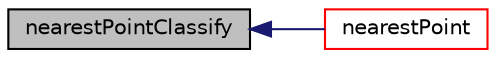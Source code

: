 digraph "nearestPointClassify"
{
  bgcolor="transparent";
  edge [fontname="Helvetica",fontsize="10",labelfontname="Helvetica",labelfontsize="10"];
  node [fontname="Helvetica",fontsize="10",shape=record];
  rankdir="LR";
  Node1 [label="nearestPointClassify",height=0.2,width=0.4,color="black", fillcolor="grey75", style="filled", fontcolor="black"];
  Node1 -> Node2 [dir="back",color="midnightblue",fontsize="10",style="solid",fontname="Helvetica"];
  Node2 [label="nearestPoint",height=0.2,width=0.4,color="red",URL="$a00725.html#a8313d5377dfbfd6b927801f995198964",tooltip="Return nearest point to face. "];
}
